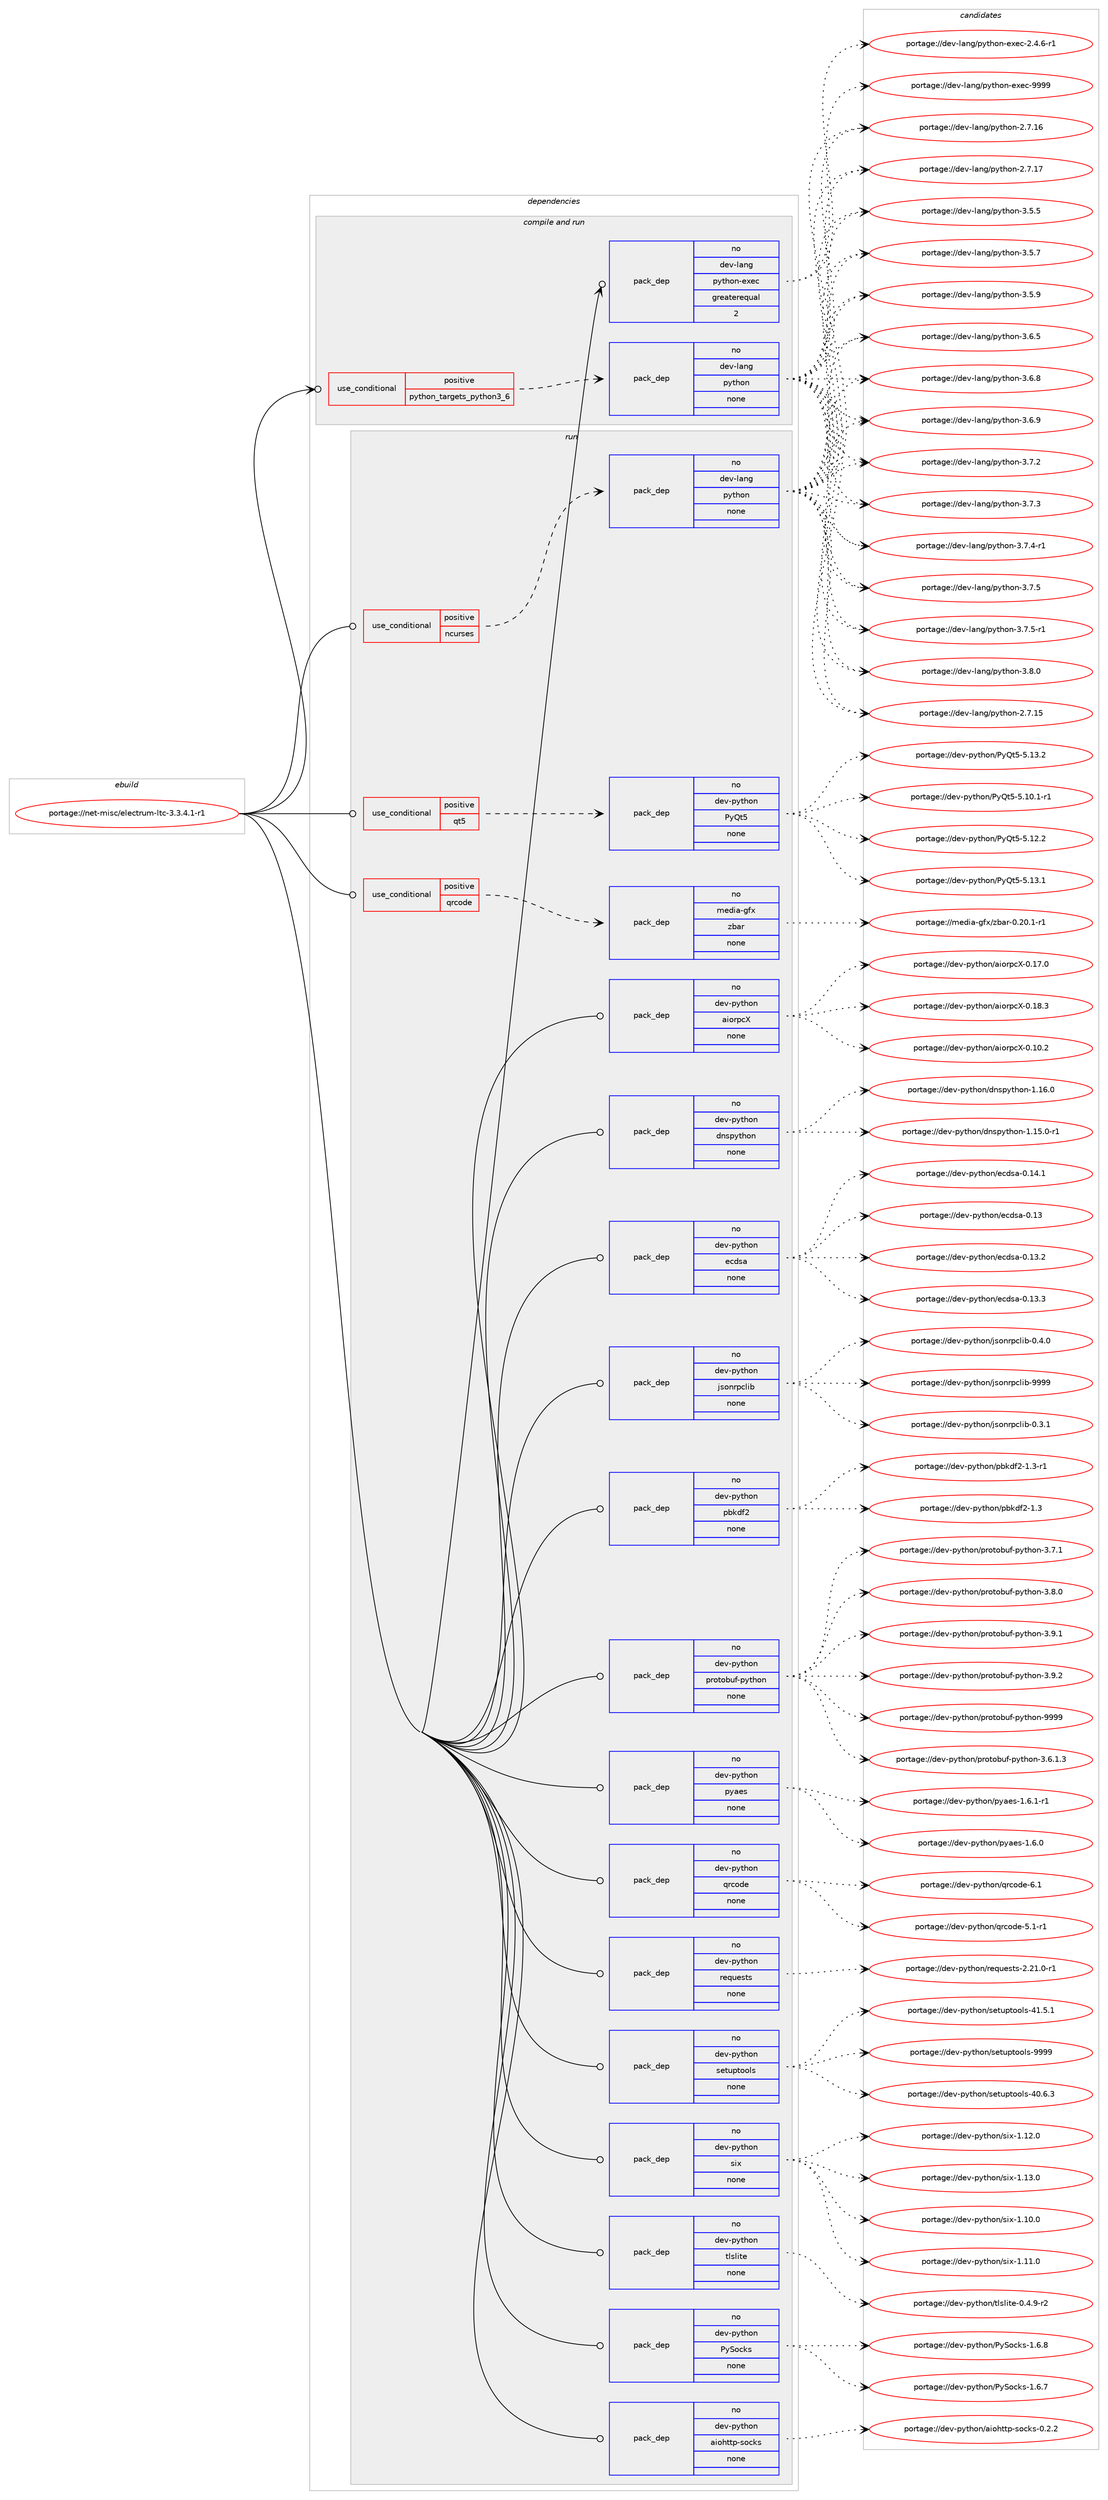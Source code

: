 digraph prolog {

# *************
# Graph options
# *************

newrank=true;
concentrate=true;
compound=true;
graph [rankdir=LR,fontname=Helvetica,fontsize=10,ranksep=1.5];#, ranksep=2.5, nodesep=0.2];
edge  [arrowhead=vee];
node  [fontname=Helvetica,fontsize=10];

# **********
# The ebuild
# **********

subgraph cluster_leftcol {
color=gray;
rank=same;
label=<<i>ebuild</i>>;
id [label="portage://net-misc/electrum-ltc-3.3.4.1-r1", color=red, width=4, href="../net-misc/electrum-ltc-3.3.4.1-r1.svg"];
}

# ****************
# The dependencies
# ****************

subgraph cluster_midcol {
color=gray;
label=<<i>dependencies</i>>;
subgraph cluster_compile {
fillcolor="#eeeeee";
style=filled;
label=<<i>compile</i>>;
}
subgraph cluster_compileandrun {
fillcolor="#eeeeee";
style=filled;
label=<<i>compile and run</i>>;
subgraph cond91536 {
dependency365728 [label=<<TABLE BORDER="0" CELLBORDER="1" CELLSPACING="0" CELLPADDING="4"><TR><TD ROWSPAN="3" CELLPADDING="10">use_conditional</TD></TR><TR><TD>positive</TD></TR><TR><TD>python_targets_python3_6</TD></TR></TABLE>>, shape=none, color=red];
subgraph pack268101 {
dependency365729 [label=<<TABLE BORDER="0" CELLBORDER="1" CELLSPACING="0" CELLPADDING="4" WIDTH="220"><TR><TD ROWSPAN="6" CELLPADDING="30">pack_dep</TD></TR><TR><TD WIDTH="110">no</TD></TR><TR><TD>dev-lang</TD></TR><TR><TD>python</TD></TR><TR><TD>none</TD></TR><TR><TD></TD></TR></TABLE>>, shape=none, color=blue];
}
dependency365728:e -> dependency365729:w [weight=20,style="dashed",arrowhead="vee"];
}
id:e -> dependency365728:w [weight=20,style="solid",arrowhead="odotvee"];
subgraph pack268102 {
dependency365730 [label=<<TABLE BORDER="0" CELLBORDER="1" CELLSPACING="0" CELLPADDING="4" WIDTH="220"><TR><TD ROWSPAN="6" CELLPADDING="30">pack_dep</TD></TR><TR><TD WIDTH="110">no</TD></TR><TR><TD>dev-lang</TD></TR><TR><TD>python-exec</TD></TR><TR><TD>greaterequal</TD></TR><TR><TD>2</TD></TR></TABLE>>, shape=none, color=blue];
}
id:e -> dependency365730:w [weight=20,style="solid",arrowhead="odotvee"];
}
subgraph cluster_run {
fillcolor="#eeeeee";
style=filled;
label=<<i>run</i>>;
subgraph cond91537 {
dependency365731 [label=<<TABLE BORDER="0" CELLBORDER="1" CELLSPACING="0" CELLPADDING="4"><TR><TD ROWSPAN="3" CELLPADDING="10">use_conditional</TD></TR><TR><TD>positive</TD></TR><TR><TD>ncurses</TD></TR></TABLE>>, shape=none, color=red];
subgraph pack268103 {
dependency365732 [label=<<TABLE BORDER="0" CELLBORDER="1" CELLSPACING="0" CELLPADDING="4" WIDTH="220"><TR><TD ROWSPAN="6" CELLPADDING="30">pack_dep</TD></TR><TR><TD WIDTH="110">no</TD></TR><TR><TD>dev-lang</TD></TR><TR><TD>python</TD></TR><TR><TD>none</TD></TR><TR><TD></TD></TR></TABLE>>, shape=none, color=blue];
}
dependency365731:e -> dependency365732:w [weight=20,style="dashed",arrowhead="vee"];
}
id:e -> dependency365731:w [weight=20,style="solid",arrowhead="odot"];
subgraph cond91538 {
dependency365733 [label=<<TABLE BORDER="0" CELLBORDER="1" CELLSPACING="0" CELLPADDING="4"><TR><TD ROWSPAN="3" CELLPADDING="10">use_conditional</TD></TR><TR><TD>positive</TD></TR><TR><TD>qrcode</TD></TR></TABLE>>, shape=none, color=red];
subgraph pack268104 {
dependency365734 [label=<<TABLE BORDER="0" CELLBORDER="1" CELLSPACING="0" CELLPADDING="4" WIDTH="220"><TR><TD ROWSPAN="6" CELLPADDING="30">pack_dep</TD></TR><TR><TD WIDTH="110">no</TD></TR><TR><TD>media-gfx</TD></TR><TR><TD>zbar</TD></TR><TR><TD>none</TD></TR><TR><TD></TD></TR></TABLE>>, shape=none, color=blue];
}
dependency365733:e -> dependency365734:w [weight=20,style="dashed",arrowhead="vee"];
}
id:e -> dependency365733:w [weight=20,style="solid",arrowhead="odot"];
subgraph cond91539 {
dependency365735 [label=<<TABLE BORDER="0" CELLBORDER="1" CELLSPACING="0" CELLPADDING="4"><TR><TD ROWSPAN="3" CELLPADDING="10">use_conditional</TD></TR><TR><TD>positive</TD></TR><TR><TD>qt5</TD></TR></TABLE>>, shape=none, color=red];
subgraph pack268105 {
dependency365736 [label=<<TABLE BORDER="0" CELLBORDER="1" CELLSPACING="0" CELLPADDING="4" WIDTH="220"><TR><TD ROWSPAN="6" CELLPADDING="30">pack_dep</TD></TR><TR><TD WIDTH="110">no</TD></TR><TR><TD>dev-python</TD></TR><TR><TD>PyQt5</TD></TR><TR><TD>none</TD></TR><TR><TD></TD></TR></TABLE>>, shape=none, color=blue];
}
dependency365735:e -> dependency365736:w [weight=20,style="dashed",arrowhead="vee"];
}
id:e -> dependency365735:w [weight=20,style="solid",arrowhead="odot"];
subgraph pack268106 {
dependency365737 [label=<<TABLE BORDER="0" CELLBORDER="1" CELLSPACING="0" CELLPADDING="4" WIDTH="220"><TR><TD ROWSPAN="6" CELLPADDING="30">pack_dep</TD></TR><TR><TD WIDTH="110">no</TD></TR><TR><TD>dev-python</TD></TR><TR><TD>PySocks</TD></TR><TR><TD>none</TD></TR><TR><TD></TD></TR></TABLE>>, shape=none, color=blue];
}
id:e -> dependency365737:w [weight=20,style="solid",arrowhead="odot"];
subgraph pack268107 {
dependency365738 [label=<<TABLE BORDER="0" CELLBORDER="1" CELLSPACING="0" CELLPADDING="4" WIDTH="220"><TR><TD ROWSPAN="6" CELLPADDING="30">pack_dep</TD></TR><TR><TD WIDTH="110">no</TD></TR><TR><TD>dev-python</TD></TR><TR><TD>aiohttp-socks</TD></TR><TR><TD>none</TD></TR><TR><TD></TD></TR></TABLE>>, shape=none, color=blue];
}
id:e -> dependency365738:w [weight=20,style="solid",arrowhead="odot"];
subgraph pack268108 {
dependency365739 [label=<<TABLE BORDER="0" CELLBORDER="1" CELLSPACING="0" CELLPADDING="4" WIDTH="220"><TR><TD ROWSPAN="6" CELLPADDING="30">pack_dep</TD></TR><TR><TD WIDTH="110">no</TD></TR><TR><TD>dev-python</TD></TR><TR><TD>aiorpcX</TD></TR><TR><TD>none</TD></TR><TR><TD></TD></TR></TABLE>>, shape=none, color=blue];
}
id:e -> dependency365739:w [weight=20,style="solid",arrowhead="odot"];
subgraph pack268109 {
dependency365740 [label=<<TABLE BORDER="0" CELLBORDER="1" CELLSPACING="0" CELLPADDING="4" WIDTH="220"><TR><TD ROWSPAN="6" CELLPADDING="30">pack_dep</TD></TR><TR><TD WIDTH="110">no</TD></TR><TR><TD>dev-python</TD></TR><TR><TD>dnspython</TD></TR><TR><TD>none</TD></TR><TR><TD></TD></TR></TABLE>>, shape=none, color=blue];
}
id:e -> dependency365740:w [weight=20,style="solid",arrowhead="odot"];
subgraph pack268110 {
dependency365741 [label=<<TABLE BORDER="0" CELLBORDER="1" CELLSPACING="0" CELLPADDING="4" WIDTH="220"><TR><TD ROWSPAN="6" CELLPADDING="30">pack_dep</TD></TR><TR><TD WIDTH="110">no</TD></TR><TR><TD>dev-python</TD></TR><TR><TD>ecdsa</TD></TR><TR><TD>none</TD></TR><TR><TD></TD></TR></TABLE>>, shape=none, color=blue];
}
id:e -> dependency365741:w [weight=20,style="solid",arrowhead="odot"];
subgraph pack268111 {
dependency365742 [label=<<TABLE BORDER="0" CELLBORDER="1" CELLSPACING="0" CELLPADDING="4" WIDTH="220"><TR><TD ROWSPAN="6" CELLPADDING="30">pack_dep</TD></TR><TR><TD WIDTH="110">no</TD></TR><TR><TD>dev-python</TD></TR><TR><TD>jsonrpclib</TD></TR><TR><TD>none</TD></TR><TR><TD></TD></TR></TABLE>>, shape=none, color=blue];
}
id:e -> dependency365742:w [weight=20,style="solid",arrowhead="odot"];
subgraph pack268112 {
dependency365743 [label=<<TABLE BORDER="0" CELLBORDER="1" CELLSPACING="0" CELLPADDING="4" WIDTH="220"><TR><TD ROWSPAN="6" CELLPADDING="30">pack_dep</TD></TR><TR><TD WIDTH="110">no</TD></TR><TR><TD>dev-python</TD></TR><TR><TD>pbkdf2</TD></TR><TR><TD>none</TD></TR><TR><TD></TD></TR></TABLE>>, shape=none, color=blue];
}
id:e -> dependency365743:w [weight=20,style="solid",arrowhead="odot"];
subgraph pack268113 {
dependency365744 [label=<<TABLE BORDER="0" CELLBORDER="1" CELLSPACING="0" CELLPADDING="4" WIDTH="220"><TR><TD ROWSPAN="6" CELLPADDING="30">pack_dep</TD></TR><TR><TD WIDTH="110">no</TD></TR><TR><TD>dev-python</TD></TR><TR><TD>protobuf-python</TD></TR><TR><TD>none</TD></TR><TR><TD></TD></TR></TABLE>>, shape=none, color=blue];
}
id:e -> dependency365744:w [weight=20,style="solid",arrowhead="odot"];
subgraph pack268114 {
dependency365745 [label=<<TABLE BORDER="0" CELLBORDER="1" CELLSPACING="0" CELLPADDING="4" WIDTH="220"><TR><TD ROWSPAN="6" CELLPADDING="30">pack_dep</TD></TR><TR><TD WIDTH="110">no</TD></TR><TR><TD>dev-python</TD></TR><TR><TD>pyaes</TD></TR><TR><TD>none</TD></TR><TR><TD></TD></TR></TABLE>>, shape=none, color=blue];
}
id:e -> dependency365745:w [weight=20,style="solid",arrowhead="odot"];
subgraph pack268115 {
dependency365746 [label=<<TABLE BORDER="0" CELLBORDER="1" CELLSPACING="0" CELLPADDING="4" WIDTH="220"><TR><TD ROWSPAN="6" CELLPADDING="30">pack_dep</TD></TR><TR><TD WIDTH="110">no</TD></TR><TR><TD>dev-python</TD></TR><TR><TD>qrcode</TD></TR><TR><TD>none</TD></TR><TR><TD></TD></TR></TABLE>>, shape=none, color=blue];
}
id:e -> dependency365746:w [weight=20,style="solid",arrowhead="odot"];
subgraph pack268116 {
dependency365747 [label=<<TABLE BORDER="0" CELLBORDER="1" CELLSPACING="0" CELLPADDING="4" WIDTH="220"><TR><TD ROWSPAN="6" CELLPADDING="30">pack_dep</TD></TR><TR><TD WIDTH="110">no</TD></TR><TR><TD>dev-python</TD></TR><TR><TD>requests</TD></TR><TR><TD>none</TD></TR><TR><TD></TD></TR></TABLE>>, shape=none, color=blue];
}
id:e -> dependency365747:w [weight=20,style="solid",arrowhead="odot"];
subgraph pack268117 {
dependency365748 [label=<<TABLE BORDER="0" CELLBORDER="1" CELLSPACING="0" CELLPADDING="4" WIDTH="220"><TR><TD ROWSPAN="6" CELLPADDING="30">pack_dep</TD></TR><TR><TD WIDTH="110">no</TD></TR><TR><TD>dev-python</TD></TR><TR><TD>setuptools</TD></TR><TR><TD>none</TD></TR><TR><TD></TD></TR></TABLE>>, shape=none, color=blue];
}
id:e -> dependency365748:w [weight=20,style="solid",arrowhead="odot"];
subgraph pack268118 {
dependency365749 [label=<<TABLE BORDER="0" CELLBORDER="1" CELLSPACING="0" CELLPADDING="4" WIDTH="220"><TR><TD ROWSPAN="6" CELLPADDING="30">pack_dep</TD></TR><TR><TD WIDTH="110">no</TD></TR><TR><TD>dev-python</TD></TR><TR><TD>six</TD></TR><TR><TD>none</TD></TR><TR><TD></TD></TR></TABLE>>, shape=none, color=blue];
}
id:e -> dependency365749:w [weight=20,style="solid",arrowhead="odot"];
subgraph pack268119 {
dependency365750 [label=<<TABLE BORDER="0" CELLBORDER="1" CELLSPACING="0" CELLPADDING="4" WIDTH="220"><TR><TD ROWSPAN="6" CELLPADDING="30">pack_dep</TD></TR><TR><TD WIDTH="110">no</TD></TR><TR><TD>dev-python</TD></TR><TR><TD>tlslite</TD></TR><TR><TD>none</TD></TR><TR><TD></TD></TR></TABLE>>, shape=none, color=blue];
}
id:e -> dependency365750:w [weight=20,style="solid",arrowhead="odot"];
}
}

# **************
# The candidates
# **************

subgraph cluster_choices {
rank=same;
color=gray;
label=<<i>candidates</i>>;

subgraph choice268101 {
color=black;
nodesep=1;
choiceportage10010111845108971101034711212111610411111045504655464953 [label="portage://dev-lang/python-2.7.15", color=red, width=4,href="../dev-lang/python-2.7.15.svg"];
choiceportage10010111845108971101034711212111610411111045504655464954 [label="portage://dev-lang/python-2.7.16", color=red, width=4,href="../dev-lang/python-2.7.16.svg"];
choiceportage10010111845108971101034711212111610411111045504655464955 [label="portage://dev-lang/python-2.7.17", color=red, width=4,href="../dev-lang/python-2.7.17.svg"];
choiceportage100101118451089711010347112121116104111110455146534653 [label="portage://dev-lang/python-3.5.5", color=red, width=4,href="../dev-lang/python-3.5.5.svg"];
choiceportage100101118451089711010347112121116104111110455146534655 [label="portage://dev-lang/python-3.5.7", color=red, width=4,href="../dev-lang/python-3.5.7.svg"];
choiceportage100101118451089711010347112121116104111110455146534657 [label="portage://dev-lang/python-3.5.9", color=red, width=4,href="../dev-lang/python-3.5.9.svg"];
choiceportage100101118451089711010347112121116104111110455146544653 [label="portage://dev-lang/python-3.6.5", color=red, width=4,href="../dev-lang/python-3.6.5.svg"];
choiceportage100101118451089711010347112121116104111110455146544656 [label="portage://dev-lang/python-3.6.8", color=red, width=4,href="../dev-lang/python-3.6.8.svg"];
choiceportage100101118451089711010347112121116104111110455146544657 [label="portage://dev-lang/python-3.6.9", color=red, width=4,href="../dev-lang/python-3.6.9.svg"];
choiceportage100101118451089711010347112121116104111110455146554650 [label="portage://dev-lang/python-3.7.2", color=red, width=4,href="../dev-lang/python-3.7.2.svg"];
choiceportage100101118451089711010347112121116104111110455146554651 [label="portage://dev-lang/python-3.7.3", color=red, width=4,href="../dev-lang/python-3.7.3.svg"];
choiceportage1001011184510897110103471121211161041111104551465546524511449 [label="portage://dev-lang/python-3.7.4-r1", color=red, width=4,href="../dev-lang/python-3.7.4-r1.svg"];
choiceportage100101118451089711010347112121116104111110455146554653 [label="portage://dev-lang/python-3.7.5", color=red, width=4,href="../dev-lang/python-3.7.5.svg"];
choiceportage1001011184510897110103471121211161041111104551465546534511449 [label="portage://dev-lang/python-3.7.5-r1", color=red, width=4,href="../dev-lang/python-3.7.5-r1.svg"];
choiceportage100101118451089711010347112121116104111110455146564648 [label="portage://dev-lang/python-3.8.0", color=red, width=4,href="../dev-lang/python-3.8.0.svg"];
dependency365729:e -> choiceportage10010111845108971101034711212111610411111045504655464953:w [style=dotted,weight="100"];
dependency365729:e -> choiceportage10010111845108971101034711212111610411111045504655464954:w [style=dotted,weight="100"];
dependency365729:e -> choiceportage10010111845108971101034711212111610411111045504655464955:w [style=dotted,weight="100"];
dependency365729:e -> choiceportage100101118451089711010347112121116104111110455146534653:w [style=dotted,weight="100"];
dependency365729:e -> choiceportage100101118451089711010347112121116104111110455146534655:w [style=dotted,weight="100"];
dependency365729:e -> choiceportage100101118451089711010347112121116104111110455146534657:w [style=dotted,weight="100"];
dependency365729:e -> choiceportage100101118451089711010347112121116104111110455146544653:w [style=dotted,weight="100"];
dependency365729:e -> choiceportage100101118451089711010347112121116104111110455146544656:w [style=dotted,weight="100"];
dependency365729:e -> choiceportage100101118451089711010347112121116104111110455146544657:w [style=dotted,weight="100"];
dependency365729:e -> choiceportage100101118451089711010347112121116104111110455146554650:w [style=dotted,weight="100"];
dependency365729:e -> choiceportage100101118451089711010347112121116104111110455146554651:w [style=dotted,weight="100"];
dependency365729:e -> choiceportage1001011184510897110103471121211161041111104551465546524511449:w [style=dotted,weight="100"];
dependency365729:e -> choiceportage100101118451089711010347112121116104111110455146554653:w [style=dotted,weight="100"];
dependency365729:e -> choiceportage1001011184510897110103471121211161041111104551465546534511449:w [style=dotted,weight="100"];
dependency365729:e -> choiceportage100101118451089711010347112121116104111110455146564648:w [style=dotted,weight="100"];
}
subgraph choice268102 {
color=black;
nodesep=1;
choiceportage10010111845108971101034711212111610411111045101120101994550465246544511449 [label="portage://dev-lang/python-exec-2.4.6-r1", color=red, width=4,href="../dev-lang/python-exec-2.4.6-r1.svg"];
choiceportage10010111845108971101034711212111610411111045101120101994557575757 [label="portage://dev-lang/python-exec-9999", color=red, width=4,href="../dev-lang/python-exec-9999.svg"];
dependency365730:e -> choiceportage10010111845108971101034711212111610411111045101120101994550465246544511449:w [style=dotted,weight="100"];
dependency365730:e -> choiceportage10010111845108971101034711212111610411111045101120101994557575757:w [style=dotted,weight="100"];
}
subgraph choice268103 {
color=black;
nodesep=1;
choiceportage10010111845108971101034711212111610411111045504655464953 [label="portage://dev-lang/python-2.7.15", color=red, width=4,href="../dev-lang/python-2.7.15.svg"];
choiceportage10010111845108971101034711212111610411111045504655464954 [label="portage://dev-lang/python-2.7.16", color=red, width=4,href="../dev-lang/python-2.7.16.svg"];
choiceportage10010111845108971101034711212111610411111045504655464955 [label="portage://dev-lang/python-2.7.17", color=red, width=4,href="../dev-lang/python-2.7.17.svg"];
choiceportage100101118451089711010347112121116104111110455146534653 [label="portage://dev-lang/python-3.5.5", color=red, width=4,href="../dev-lang/python-3.5.5.svg"];
choiceportage100101118451089711010347112121116104111110455146534655 [label="portage://dev-lang/python-3.5.7", color=red, width=4,href="../dev-lang/python-3.5.7.svg"];
choiceportage100101118451089711010347112121116104111110455146534657 [label="portage://dev-lang/python-3.5.9", color=red, width=4,href="../dev-lang/python-3.5.9.svg"];
choiceportage100101118451089711010347112121116104111110455146544653 [label="portage://dev-lang/python-3.6.5", color=red, width=4,href="../dev-lang/python-3.6.5.svg"];
choiceportage100101118451089711010347112121116104111110455146544656 [label="portage://dev-lang/python-3.6.8", color=red, width=4,href="../dev-lang/python-3.6.8.svg"];
choiceportage100101118451089711010347112121116104111110455146544657 [label="portage://dev-lang/python-3.6.9", color=red, width=4,href="../dev-lang/python-3.6.9.svg"];
choiceportage100101118451089711010347112121116104111110455146554650 [label="portage://dev-lang/python-3.7.2", color=red, width=4,href="../dev-lang/python-3.7.2.svg"];
choiceportage100101118451089711010347112121116104111110455146554651 [label="portage://dev-lang/python-3.7.3", color=red, width=4,href="../dev-lang/python-3.7.3.svg"];
choiceportage1001011184510897110103471121211161041111104551465546524511449 [label="portage://dev-lang/python-3.7.4-r1", color=red, width=4,href="../dev-lang/python-3.7.4-r1.svg"];
choiceportage100101118451089711010347112121116104111110455146554653 [label="portage://dev-lang/python-3.7.5", color=red, width=4,href="../dev-lang/python-3.7.5.svg"];
choiceportage1001011184510897110103471121211161041111104551465546534511449 [label="portage://dev-lang/python-3.7.5-r1", color=red, width=4,href="../dev-lang/python-3.7.5-r1.svg"];
choiceportage100101118451089711010347112121116104111110455146564648 [label="portage://dev-lang/python-3.8.0", color=red, width=4,href="../dev-lang/python-3.8.0.svg"];
dependency365732:e -> choiceportage10010111845108971101034711212111610411111045504655464953:w [style=dotted,weight="100"];
dependency365732:e -> choiceportage10010111845108971101034711212111610411111045504655464954:w [style=dotted,weight="100"];
dependency365732:e -> choiceportage10010111845108971101034711212111610411111045504655464955:w [style=dotted,weight="100"];
dependency365732:e -> choiceportage100101118451089711010347112121116104111110455146534653:w [style=dotted,weight="100"];
dependency365732:e -> choiceportage100101118451089711010347112121116104111110455146534655:w [style=dotted,weight="100"];
dependency365732:e -> choiceportage100101118451089711010347112121116104111110455146534657:w [style=dotted,weight="100"];
dependency365732:e -> choiceportage100101118451089711010347112121116104111110455146544653:w [style=dotted,weight="100"];
dependency365732:e -> choiceportage100101118451089711010347112121116104111110455146544656:w [style=dotted,weight="100"];
dependency365732:e -> choiceportage100101118451089711010347112121116104111110455146544657:w [style=dotted,weight="100"];
dependency365732:e -> choiceportage100101118451089711010347112121116104111110455146554650:w [style=dotted,weight="100"];
dependency365732:e -> choiceportage100101118451089711010347112121116104111110455146554651:w [style=dotted,weight="100"];
dependency365732:e -> choiceportage1001011184510897110103471121211161041111104551465546524511449:w [style=dotted,weight="100"];
dependency365732:e -> choiceportage100101118451089711010347112121116104111110455146554653:w [style=dotted,weight="100"];
dependency365732:e -> choiceportage1001011184510897110103471121211161041111104551465546534511449:w [style=dotted,weight="100"];
dependency365732:e -> choiceportage100101118451089711010347112121116104111110455146564648:w [style=dotted,weight="100"];
}
subgraph choice268104 {
color=black;
nodesep=1;
choiceportage1091011001059745103102120471229897114454846504846494511449 [label="portage://media-gfx/zbar-0.20.1-r1", color=red, width=4,href="../media-gfx/zbar-0.20.1-r1.svg"];
dependency365734:e -> choiceportage1091011001059745103102120471229897114454846504846494511449:w [style=dotted,weight="100"];
}
subgraph choice268105 {
color=black;
nodesep=1;
choiceportage1001011184511212111610411111047801218111653455346494846494511449 [label="portage://dev-python/PyQt5-5.10.1-r1", color=red, width=4,href="../dev-python/PyQt5-5.10.1-r1.svg"];
choiceportage100101118451121211161041111104780121811165345534649504650 [label="portage://dev-python/PyQt5-5.12.2", color=red, width=4,href="../dev-python/PyQt5-5.12.2.svg"];
choiceportage100101118451121211161041111104780121811165345534649514649 [label="portage://dev-python/PyQt5-5.13.1", color=red, width=4,href="../dev-python/PyQt5-5.13.1.svg"];
choiceportage100101118451121211161041111104780121811165345534649514650 [label="portage://dev-python/PyQt5-5.13.2", color=red, width=4,href="../dev-python/PyQt5-5.13.2.svg"];
dependency365736:e -> choiceportage1001011184511212111610411111047801218111653455346494846494511449:w [style=dotted,weight="100"];
dependency365736:e -> choiceportage100101118451121211161041111104780121811165345534649504650:w [style=dotted,weight="100"];
dependency365736:e -> choiceportage100101118451121211161041111104780121811165345534649514649:w [style=dotted,weight="100"];
dependency365736:e -> choiceportage100101118451121211161041111104780121811165345534649514650:w [style=dotted,weight="100"];
}
subgraph choice268106 {
color=black;
nodesep=1;
choiceportage1001011184511212111610411111047801218311199107115454946544655 [label="portage://dev-python/PySocks-1.6.7", color=red, width=4,href="../dev-python/PySocks-1.6.7.svg"];
choiceportage1001011184511212111610411111047801218311199107115454946544656 [label="portage://dev-python/PySocks-1.6.8", color=red, width=4,href="../dev-python/PySocks-1.6.8.svg"];
dependency365737:e -> choiceportage1001011184511212111610411111047801218311199107115454946544655:w [style=dotted,weight="100"];
dependency365737:e -> choiceportage1001011184511212111610411111047801218311199107115454946544656:w [style=dotted,weight="100"];
}
subgraph choice268107 {
color=black;
nodesep=1;
choiceportage1001011184511212111610411111047971051111041161161124511511199107115454846504650 [label="portage://dev-python/aiohttp-socks-0.2.2", color=red, width=4,href="../dev-python/aiohttp-socks-0.2.2.svg"];
dependency365738:e -> choiceportage1001011184511212111610411111047971051111041161161124511511199107115454846504650:w [style=dotted,weight="100"];
}
subgraph choice268108 {
color=black;
nodesep=1;
choiceportage100101118451121211161041111104797105111114112998845484649484650 [label="portage://dev-python/aiorpcX-0.10.2", color=red, width=4,href="../dev-python/aiorpcX-0.10.2.svg"];
choiceportage100101118451121211161041111104797105111114112998845484649554648 [label="portage://dev-python/aiorpcX-0.17.0", color=red, width=4,href="../dev-python/aiorpcX-0.17.0.svg"];
choiceportage100101118451121211161041111104797105111114112998845484649564651 [label="portage://dev-python/aiorpcX-0.18.3", color=red, width=4,href="../dev-python/aiorpcX-0.18.3.svg"];
dependency365739:e -> choiceportage100101118451121211161041111104797105111114112998845484649484650:w [style=dotted,weight="100"];
dependency365739:e -> choiceportage100101118451121211161041111104797105111114112998845484649554648:w [style=dotted,weight="100"];
dependency365739:e -> choiceportage100101118451121211161041111104797105111114112998845484649564651:w [style=dotted,weight="100"];
}
subgraph choice268109 {
color=black;
nodesep=1;
choiceportage1001011184511212111610411111047100110115112121116104111110454946495346484511449 [label="portage://dev-python/dnspython-1.15.0-r1", color=red, width=4,href="../dev-python/dnspython-1.15.0-r1.svg"];
choiceportage100101118451121211161041111104710011011511212111610411111045494649544648 [label="portage://dev-python/dnspython-1.16.0", color=red, width=4,href="../dev-python/dnspython-1.16.0.svg"];
dependency365740:e -> choiceportage1001011184511212111610411111047100110115112121116104111110454946495346484511449:w [style=dotted,weight="100"];
dependency365740:e -> choiceportage100101118451121211161041111104710011011511212111610411111045494649544648:w [style=dotted,weight="100"];
}
subgraph choice268110 {
color=black;
nodesep=1;
choiceportage100101118451121211161041111104710199100115974548464951 [label="portage://dev-python/ecdsa-0.13", color=red, width=4,href="../dev-python/ecdsa-0.13.svg"];
choiceportage1001011184511212111610411111047101991001159745484649514650 [label="portage://dev-python/ecdsa-0.13.2", color=red, width=4,href="../dev-python/ecdsa-0.13.2.svg"];
choiceportage1001011184511212111610411111047101991001159745484649514651 [label="portage://dev-python/ecdsa-0.13.3", color=red, width=4,href="../dev-python/ecdsa-0.13.3.svg"];
choiceportage1001011184511212111610411111047101991001159745484649524649 [label="portage://dev-python/ecdsa-0.14.1", color=red, width=4,href="../dev-python/ecdsa-0.14.1.svg"];
dependency365741:e -> choiceportage100101118451121211161041111104710199100115974548464951:w [style=dotted,weight="100"];
dependency365741:e -> choiceportage1001011184511212111610411111047101991001159745484649514650:w [style=dotted,weight="100"];
dependency365741:e -> choiceportage1001011184511212111610411111047101991001159745484649514651:w [style=dotted,weight="100"];
dependency365741:e -> choiceportage1001011184511212111610411111047101991001159745484649524649:w [style=dotted,weight="100"];
}
subgraph choice268111 {
color=black;
nodesep=1;
choiceportage10010111845112121116104111110471061151111101141129910810598454846514649 [label="portage://dev-python/jsonrpclib-0.3.1", color=red, width=4,href="../dev-python/jsonrpclib-0.3.1.svg"];
choiceportage10010111845112121116104111110471061151111101141129910810598454846524648 [label="portage://dev-python/jsonrpclib-0.4.0", color=red, width=4,href="../dev-python/jsonrpclib-0.4.0.svg"];
choiceportage100101118451121211161041111104710611511111011411299108105984557575757 [label="portage://dev-python/jsonrpclib-9999", color=red, width=4,href="../dev-python/jsonrpclib-9999.svg"];
dependency365742:e -> choiceportage10010111845112121116104111110471061151111101141129910810598454846514649:w [style=dotted,weight="100"];
dependency365742:e -> choiceportage10010111845112121116104111110471061151111101141129910810598454846524648:w [style=dotted,weight="100"];
dependency365742:e -> choiceportage100101118451121211161041111104710611511111011411299108105984557575757:w [style=dotted,weight="100"];
}
subgraph choice268112 {
color=black;
nodesep=1;
choiceportage1001011184511212111610411111047112981071001025045494651 [label="portage://dev-python/pbkdf2-1.3", color=red, width=4,href="../dev-python/pbkdf2-1.3.svg"];
choiceportage10010111845112121116104111110471129810710010250454946514511449 [label="portage://dev-python/pbkdf2-1.3-r1", color=red, width=4,href="../dev-python/pbkdf2-1.3-r1.svg"];
dependency365743:e -> choiceportage1001011184511212111610411111047112981071001025045494651:w [style=dotted,weight="100"];
dependency365743:e -> choiceportage10010111845112121116104111110471129810710010250454946514511449:w [style=dotted,weight="100"];
}
subgraph choice268113 {
color=black;
nodesep=1;
choiceportage100101118451121211161041111104711211411111611198117102451121211161041111104551465446494651 [label="portage://dev-python/protobuf-python-3.6.1.3", color=red, width=4,href="../dev-python/protobuf-python-3.6.1.3.svg"];
choiceportage10010111845112121116104111110471121141111161119811710245112121116104111110455146554649 [label="portage://dev-python/protobuf-python-3.7.1", color=red, width=4,href="../dev-python/protobuf-python-3.7.1.svg"];
choiceportage10010111845112121116104111110471121141111161119811710245112121116104111110455146564648 [label="portage://dev-python/protobuf-python-3.8.0", color=red, width=4,href="../dev-python/protobuf-python-3.8.0.svg"];
choiceportage10010111845112121116104111110471121141111161119811710245112121116104111110455146574649 [label="portage://dev-python/protobuf-python-3.9.1", color=red, width=4,href="../dev-python/protobuf-python-3.9.1.svg"];
choiceportage10010111845112121116104111110471121141111161119811710245112121116104111110455146574650 [label="portage://dev-python/protobuf-python-3.9.2", color=red, width=4,href="../dev-python/protobuf-python-3.9.2.svg"];
choiceportage100101118451121211161041111104711211411111611198117102451121211161041111104557575757 [label="portage://dev-python/protobuf-python-9999", color=red, width=4,href="../dev-python/protobuf-python-9999.svg"];
dependency365744:e -> choiceportage100101118451121211161041111104711211411111611198117102451121211161041111104551465446494651:w [style=dotted,weight="100"];
dependency365744:e -> choiceportage10010111845112121116104111110471121141111161119811710245112121116104111110455146554649:w [style=dotted,weight="100"];
dependency365744:e -> choiceportage10010111845112121116104111110471121141111161119811710245112121116104111110455146564648:w [style=dotted,weight="100"];
dependency365744:e -> choiceportage10010111845112121116104111110471121141111161119811710245112121116104111110455146574649:w [style=dotted,weight="100"];
dependency365744:e -> choiceportage10010111845112121116104111110471121141111161119811710245112121116104111110455146574650:w [style=dotted,weight="100"];
dependency365744:e -> choiceportage100101118451121211161041111104711211411111611198117102451121211161041111104557575757:w [style=dotted,weight="100"];
}
subgraph choice268114 {
color=black;
nodesep=1;
choiceportage100101118451121211161041111104711212197101115454946544648 [label="portage://dev-python/pyaes-1.6.0", color=red, width=4,href="../dev-python/pyaes-1.6.0.svg"];
choiceportage1001011184511212111610411111047112121971011154549465446494511449 [label="portage://dev-python/pyaes-1.6.1-r1", color=red, width=4,href="../dev-python/pyaes-1.6.1-r1.svg"];
dependency365745:e -> choiceportage100101118451121211161041111104711212197101115454946544648:w [style=dotted,weight="100"];
dependency365745:e -> choiceportage1001011184511212111610411111047112121971011154549465446494511449:w [style=dotted,weight="100"];
}
subgraph choice268115 {
color=black;
nodesep=1;
choiceportage100101118451121211161041111104711311499111100101455346494511449 [label="portage://dev-python/qrcode-5.1-r1", color=red, width=4,href="../dev-python/qrcode-5.1-r1.svg"];
choiceportage10010111845112121116104111110471131149911110010145544649 [label="portage://dev-python/qrcode-6.1", color=red, width=4,href="../dev-python/qrcode-6.1.svg"];
dependency365746:e -> choiceportage100101118451121211161041111104711311499111100101455346494511449:w [style=dotted,weight="100"];
dependency365746:e -> choiceportage10010111845112121116104111110471131149911110010145544649:w [style=dotted,weight="100"];
}
subgraph choice268116 {
color=black;
nodesep=1;
choiceportage1001011184511212111610411111047114101113117101115116115455046504946484511449 [label="portage://dev-python/requests-2.21.0-r1", color=red, width=4,href="../dev-python/requests-2.21.0-r1.svg"];
dependency365747:e -> choiceportage1001011184511212111610411111047114101113117101115116115455046504946484511449:w [style=dotted,weight="100"];
}
subgraph choice268117 {
color=black;
nodesep=1;
choiceportage100101118451121211161041111104711510111611711211611111110811545524846544651 [label="portage://dev-python/setuptools-40.6.3", color=red, width=4,href="../dev-python/setuptools-40.6.3.svg"];
choiceportage100101118451121211161041111104711510111611711211611111110811545524946534649 [label="portage://dev-python/setuptools-41.5.1", color=red, width=4,href="../dev-python/setuptools-41.5.1.svg"];
choiceportage10010111845112121116104111110471151011161171121161111111081154557575757 [label="portage://dev-python/setuptools-9999", color=red, width=4,href="../dev-python/setuptools-9999.svg"];
dependency365748:e -> choiceportage100101118451121211161041111104711510111611711211611111110811545524846544651:w [style=dotted,weight="100"];
dependency365748:e -> choiceportage100101118451121211161041111104711510111611711211611111110811545524946534649:w [style=dotted,weight="100"];
dependency365748:e -> choiceportage10010111845112121116104111110471151011161171121161111111081154557575757:w [style=dotted,weight="100"];
}
subgraph choice268118 {
color=black;
nodesep=1;
choiceportage100101118451121211161041111104711510512045494649484648 [label="portage://dev-python/six-1.10.0", color=red, width=4,href="../dev-python/six-1.10.0.svg"];
choiceportage100101118451121211161041111104711510512045494649494648 [label="portage://dev-python/six-1.11.0", color=red, width=4,href="../dev-python/six-1.11.0.svg"];
choiceportage100101118451121211161041111104711510512045494649504648 [label="portage://dev-python/six-1.12.0", color=red, width=4,href="../dev-python/six-1.12.0.svg"];
choiceportage100101118451121211161041111104711510512045494649514648 [label="portage://dev-python/six-1.13.0", color=red, width=4,href="../dev-python/six-1.13.0.svg"];
dependency365749:e -> choiceportage100101118451121211161041111104711510512045494649484648:w [style=dotted,weight="100"];
dependency365749:e -> choiceportage100101118451121211161041111104711510512045494649494648:w [style=dotted,weight="100"];
dependency365749:e -> choiceportage100101118451121211161041111104711510512045494649504648:w [style=dotted,weight="100"];
dependency365749:e -> choiceportage100101118451121211161041111104711510512045494649514648:w [style=dotted,weight="100"];
}
subgraph choice268119 {
color=black;
nodesep=1;
choiceportage10010111845112121116104111110471161081151081051161014548465246574511450 [label="portage://dev-python/tlslite-0.4.9-r2", color=red, width=4,href="../dev-python/tlslite-0.4.9-r2.svg"];
dependency365750:e -> choiceportage10010111845112121116104111110471161081151081051161014548465246574511450:w [style=dotted,weight="100"];
}
}

}
